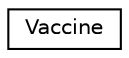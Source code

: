 digraph "Graphical Class Hierarchy"
{
  edge [fontname="Helvetica",fontsize="10",labelfontname="Helvetica",labelfontsize="10"];
  node [fontname="Helvetica",fontsize="10",shape=record];
  rankdir="LR";
  Node0 [label="Vaccine",height=0.2,width=0.4,color="black", fillcolor="white", style="filled",URL="$class_vaccine.html"];
}
